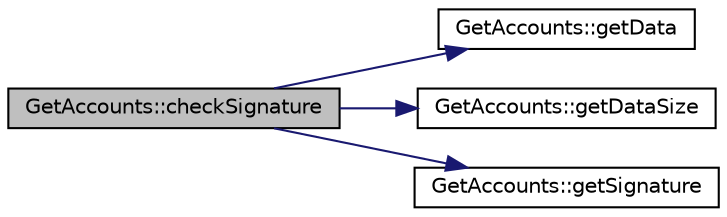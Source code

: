 digraph "GetAccounts::checkSignature"
{
  edge [fontname="Helvetica",fontsize="10",labelfontname="Helvetica",labelfontsize="10"];
  node [fontname="Helvetica",fontsize="10",shape=record];
  rankdir="LR";
  Node0 [label="GetAccounts::checkSignature",height=0.2,width=0.4,color="black", fillcolor="grey75", style="filled", fontcolor="black"];
  Node0 -> Node1 [color="midnightblue",fontsize="10",style="solid",fontname="Helvetica"];
  Node1 [label="GetAccounts::getData",height=0.2,width=0.4,color="black", fillcolor="white", style="filled",URL="$class_get_accounts.html#aa4c07e1d33378e9ff8917e4ef5d948ed",tooltip="Get pointer to command data structure. "];
  Node0 -> Node2 [color="midnightblue",fontsize="10",style="solid",fontname="Helvetica"];
  Node2 [label="GetAccounts::getDataSize",height=0.2,width=0.4,color="black", fillcolor="white", style="filled",URL="$class_get_accounts.html#affb1830ac662431d117479880a3142a5",tooltip="Get data struct size. Without signature. "];
  Node0 -> Node3 [color="midnightblue",fontsize="10",style="solid",fontname="Helvetica"];
  Node3 [label="GetAccounts::getSignature",height=0.2,width=0.4,color="black", fillcolor="white", style="filled",URL="$class_get_accounts.html#ad068885253c8b740bfe84957fbbae0c9",tooltip="Get pointer to signature data. "];
}
